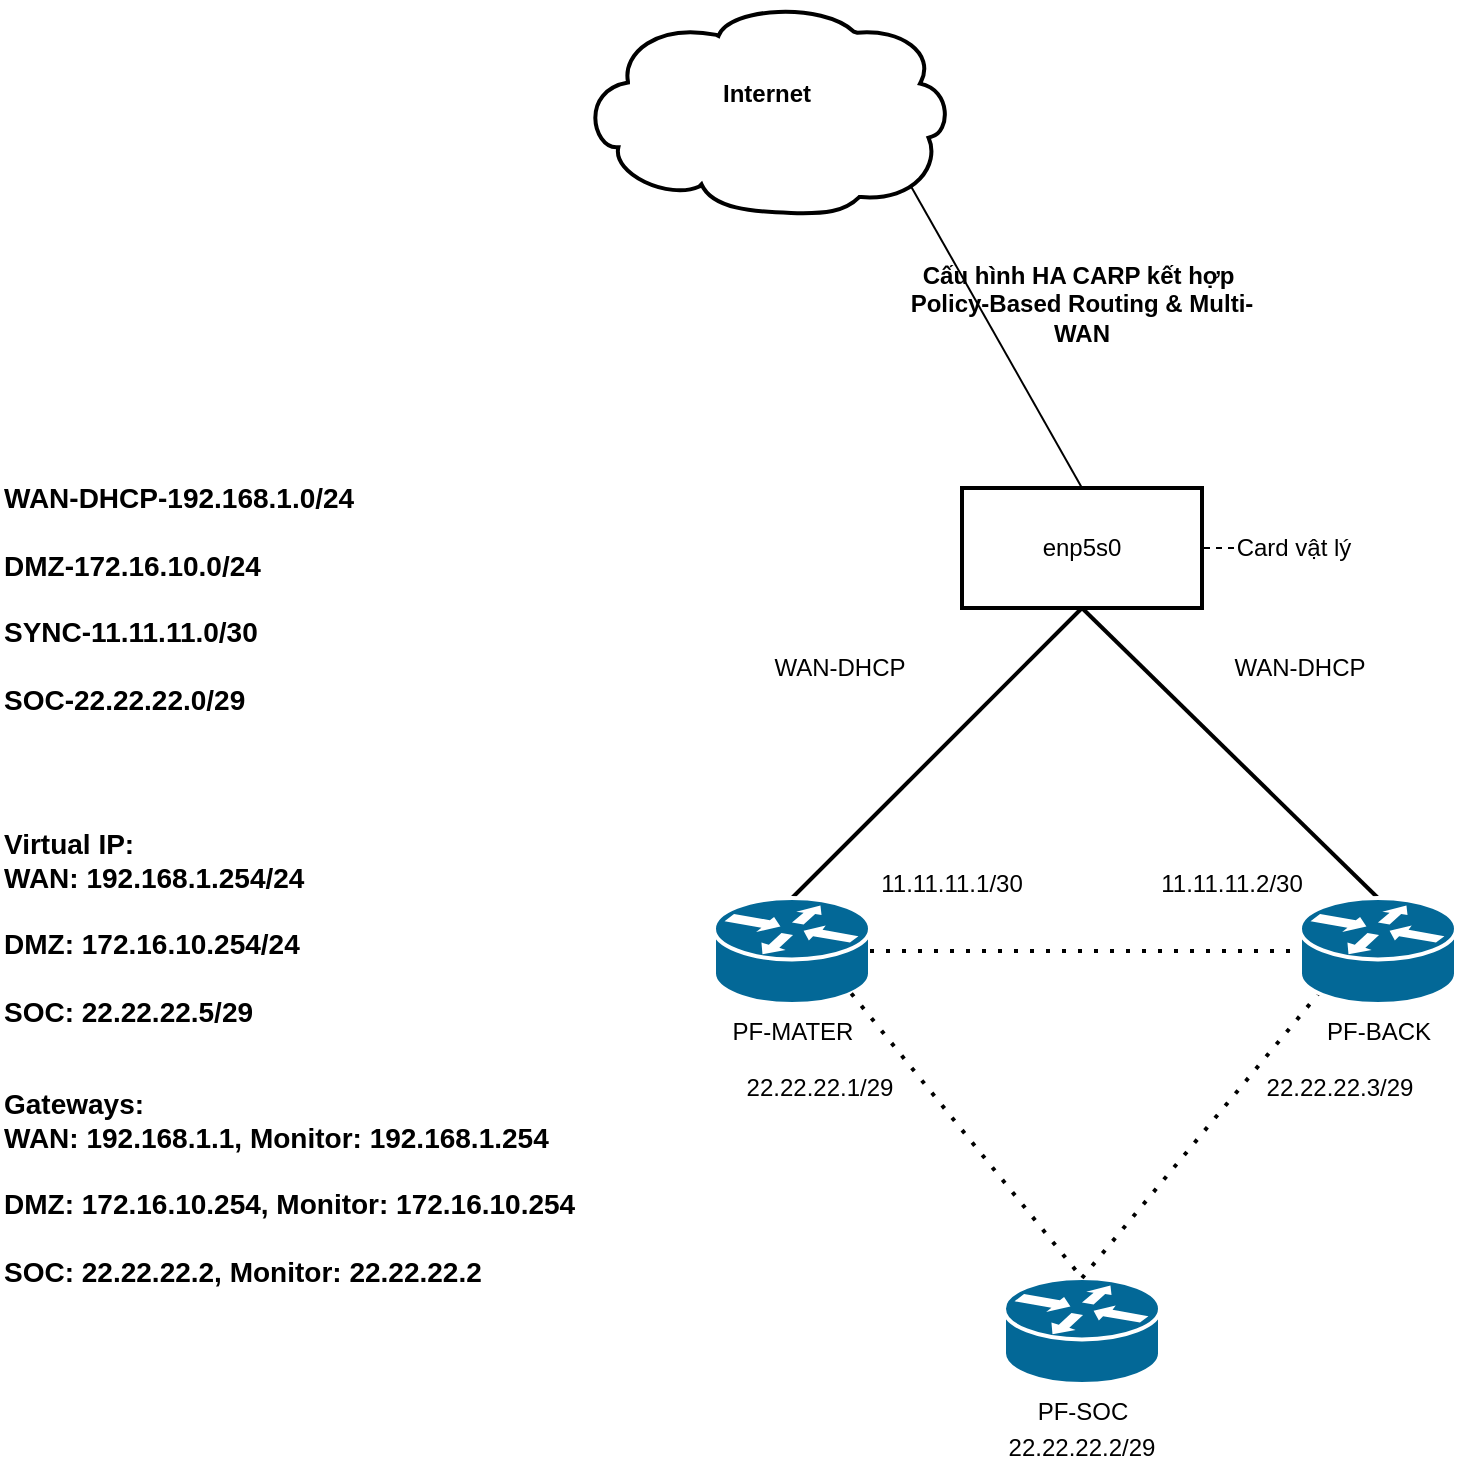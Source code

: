 <mxfile version="27.1.3">
  <diagram name="Trang-1" id="y71gIVKSMgTk70VA-sXu">
    <mxGraphModel dx="1426" dy="759" grid="1" gridSize="10" guides="1" tooltips="1" connect="1" arrows="1" fold="1" page="1" pageScale="1" pageWidth="827" pageHeight="1169" math="0" shadow="0">
      <root>
        <mxCell id="0" />
        <mxCell id="1" parent="0" />
        <mxCell id="UHD8-62cej7GR82FmaJd-1" value="&#xa;Internet&#xa;&#xa;" style="shape=mxgraph.cisco.storage.cloud;sketch=0;html=1;pointerEvents=1;dashed=0;strokeWidth=2;verticalLabelPosition=middle;verticalAlign=middle;align=center;outlineConnect=0;labelPosition=center;fontStyle=1" vertex="1" parent="1">
          <mxGeometry x="310" y="90" width="186" height="106" as="geometry" />
        </mxCell>
        <mxCell id="UHD8-62cej7GR82FmaJd-2" value="" style="endArrow=none;html=1;rounded=0;exitX=0.5;exitY=0;exitDx=0;exitDy=0;entryX=0.89;entryY=0.87;entryDx=0;entryDy=0;entryPerimeter=0;" edge="1" parent="1" source="UHD8-62cej7GR82FmaJd-3" target="UHD8-62cej7GR82FmaJd-1">
          <mxGeometry width="50" height="50" relative="1" as="geometry">
            <mxPoint x="515" y="268" as="sourcePoint" />
            <mxPoint x="312.54" y="80.22" as="targetPoint" />
          </mxGeometry>
        </mxCell>
        <mxCell id="UHD8-62cej7GR82FmaJd-3" value="enp5s0" style="rounded=0;whiteSpace=wrap;html=1;strokeWidth=2;" vertex="1" parent="1">
          <mxGeometry x="501" y="333" width="120" height="60" as="geometry" />
        </mxCell>
        <mxCell id="UHD8-62cej7GR82FmaJd-4" value="Card vật lý" style="text;html=1;align=center;verticalAlign=middle;whiteSpace=wrap;rounded=0;" vertex="1" parent="1">
          <mxGeometry x="637" y="348" width="60" height="30" as="geometry" />
        </mxCell>
        <mxCell id="UHD8-62cej7GR82FmaJd-5" value="" style="endArrow=none;dashed=1;html=1;rounded=0;entryX=1;entryY=0.5;entryDx=0;entryDy=0;exitX=0;exitY=0.5;exitDx=0;exitDy=0;" edge="1" parent="1" source="UHD8-62cej7GR82FmaJd-4" target="UHD8-62cej7GR82FmaJd-3">
          <mxGeometry width="50" height="50" relative="1" as="geometry">
            <mxPoint x="315" y="348" as="sourcePoint" />
            <mxPoint x="365" y="298" as="targetPoint" />
          </mxGeometry>
        </mxCell>
        <mxCell id="UHD8-62cej7GR82FmaJd-6" value="" style="endArrow=none;html=1;rounded=0;entryX=0.5;entryY=1;entryDx=0;entryDy=0;exitX=0.5;exitY=0;exitDx=0;exitDy=0;exitPerimeter=0;strokeWidth=2;" edge="1" parent="1" source="UHD8-62cej7GR82FmaJd-14" target="UHD8-62cej7GR82FmaJd-3">
          <mxGeometry width="50" height="50" relative="1" as="geometry">
            <mxPoint x="329" y="458" as="sourcePoint" />
            <mxPoint x="570" y="458" as="targetPoint" />
          </mxGeometry>
        </mxCell>
        <mxCell id="UHD8-62cej7GR82FmaJd-7" value="WAN-DHCP" style="text;html=1;align=center;verticalAlign=middle;whiteSpace=wrap;rounded=0;" vertex="1" parent="1">
          <mxGeometry x="400" y="408" width="80" height="30" as="geometry" />
        </mxCell>
        <mxCell id="UHD8-62cej7GR82FmaJd-8" value="WAN-DHCP" style="text;html=1;align=center;verticalAlign=middle;whiteSpace=wrap;rounded=0;" vertex="1" parent="1">
          <mxGeometry x="630" y="408" width="80" height="30" as="geometry" />
        </mxCell>
        <mxCell id="UHD8-62cej7GR82FmaJd-9" value="" style="endArrow=none;html=1;rounded=0;entryX=0.5;entryY=1;entryDx=0;entryDy=0;exitX=0.5;exitY=0;exitDx=0;exitDy=0;exitPerimeter=0;strokeWidth=2;" edge="1" parent="1" source="UHD8-62cej7GR82FmaJd-15" target="UHD8-62cej7GR82FmaJd-3">
          <mxGeometry width="50" height="50" relative="1" as="geometry">
            <mxPoint x="719" y="436.5" as="sourcePoint" />
            <mxPoint x="649" y="328" as="targetPoint" />
          </mxGeometry>
        </mxCell>
        <mxCell id="UHD8-62cej7GR82FmaJd-10" value="PF-SOC" style="shape=mxgraph.cisco.routers.router;sketch=0;html=1;pointerEvents=1;dashed=0;fillColor=#036897;strokeColor=#ffffff;strokeWidth=2;verticalLabelPosition=bottom;verticalAlign=top;align=center;outlineConnect=0;" vertex="1" parent="1">
          <mxGeometry x="522" y="728" width="78" height="53" as="geometry" />
        </mxCell>
        <mxCell id="UHD8-62cej7GR82FmaJd-11" value="22.22.22.2/29" style="text;html=1;align=center;verticalAlign=middle;whiteSpace=wrap;rounded=0;" vertex="1" parent="1">
          <mxGeometry x="531" y="798" width="60" height="30" as="geometry" />
        </mxCell>
        <mxCell id="UHD8-62cej7GR82FmaJd-12" value="" style="endArrow=none;dashed=1;html=1;dashPattern=1 3;strokeWidth=2;rounded=0;exitX=0.5;exitY=0;exitDx=0;exitDy=0;exitPerimeter=0;entryX=0.12;entryY=0.9;entryDx=0;entryDy=0;entryPerimeter=0;" edge="1" parent="1" source="UHD8-62cej7GR82FmaJd-10" target="UHD8-62cej7GR82FmaJd-15">
          <mxGeometry width="50" height="50" relative="1" as="geometry">
            <mxPoint x="630" y="518" as="sourcePoint" />
            <mxPoint x="719" y="489.5" as="targetPoint" />
          </mxGeometry>
        </mxCell>
        <mxCell id="UHD8-62cej7GR82FmaJd-13" value="&lt;div&gt;&lt;span&gt;WAN-DHCP-192.168.1.0/24&lt;/span&gt;&lt;/div&gt;&lt;div&gt;&lt;span&gt;&lt;br&gt;&lt;/span&gt;&lt;/div&gt;&lt;div&gt;&lt;span&gt;DMZ-172.16.10.0/24&lt;/span&gt;&lt;/div&gt;&lt;div&gt;&lt;span&gt;&lt;br&gt;&lt;/span&gt;&lt;/div&gt;&lt;div&gt;&lt;span&gt;SYNC-11.11.11.0/30&lt;/span&gt;&lt;/div&gt;&lt;div&gt;&lt;br&gt;&lt;/div&gt;&lt;div&gt;SOC-22.22.22.0/29&lt;/div&gt;&lt;div&gt;&lt;span&gt;&lt;br&gt;&lt;/span&gt;&lt;/div&gt;" style="text;html=1;align=left;verticalAlign=top;whiteSpace=wrap;rounded=0;fontStyle=1;labelPosition=center;verticalLabelPosition=middle;fontSize=14;" vertex="1" parent="1">
          <mxGeometry x="20" y="323" width="220" height="150" as="geometry" />
        </mxCell>
        <mxCell id="UHD8-62cej7GR82FmaJd-14" value="&lt;div&gt;PF-MATER&lt;/div&gt;" style="shape=mxgraph.cisco.routers.router;sketch=0;html=1;pointerEvents=1;dashed=0;fillColor=#036897;strokeColor=#ffffff;strokeWidth=2;verticalLabelPosition=bottom;verticalAlign=top;align=center;outlineConnect=0;" vertex="1" parent="1">
          <mxGeometry x="377" y="538" width="78" height="53" as="geometry" />
        </mxCell>
        <mxCell id="UHD8-62cej7GR82FmaJd-15" value="PF-BACK" style="shape=mxgraph.cisco.routers.router;sketch=0;html=1;pointerEvents=1;dashed=0;fillColor=#036897;strokeColor=#ffffff;strokeWidth=2;verticalLabelPosition=bottom;verticalAlign=top;align=center;outlineConnect=0;" vertex="1" parent="1">
          <mxGeometry x="670" y="538" width="78" height="53" as="geometry" />
        </mxCell>
        <mxCell id="UHD8-62cej7GR82FmaJd-16" value="22.22.22.1/29" style="text;html=1;align=center;verticalAlign=middle;whiteSpace=wrap;rounded=0;" vertex="1" parent="1">
          <mxGeometry x="400" y="618" width="60" height="30" as="geometry" />
        </mxCell>
        <mxCell id="UHD8-62cej7GR82FmaJd-17" value="&lt;div&gt;22.22.22.3/29&lt;/div&gt;" style="text;html=1;align=center;verticalAlign=middle;whiteSpace=wrap;rounded=0;" vertex="1" parent="1">
          <mxGeometry x="660" y="618" width="60" height="30" as="geometry" />
        </mxCell>
        <mxCell id="UHD8-62cej7GR82FmaJd-18" value="" style="endArrow=none;dashed=1;html=1;dashPattern=1 3;strokeWidth=2;rounded=0;exitX=1;exitY=0.5;exitDx=0;exitDy=0;exitPerimeter=0;entryX=0;entryY=0.5;entryDx=0;entryDy=0;entryPerimeter=0;" edge="1" parent="1" source="UHD8-62cej7GR82FmaJd-14" target="UHD8-62cej7GR82FmaJd-15">
          <mxGeometry width="50" height="50" relative="1" as="geometry">
            <mxPoint x="510" y="568" as="sourcePoint" />
            <mxPoint x="560" y="518" as="targetPoint" />
          </mxGeometry>
        </mxCell>
        <mxCell id="UHD8-62cej7GR82FmaJd-19" value="" style="endArrow=none;dashed=1;html=1;dashPattern=1 3;strokeWidth=2;rounded=0;exitX=0.88;exitY=0.9;exitDx=0;exitDy=0;exitPerimeter=0;entryX=0.5;entryY=0;entryDx=0;entryDy=0;entryPerimeter=0;" edge="1" parent="1" source="UHD8-62cej7GR82FmaJd-14" target="UHD8-62cej7GR82FmaJd-10">
          <mxGeometry width="50" height="50" relative="1" as="geometry">
            <mxPoint x="510" y="568" as="sourcePoint" />
            <mxPoint x="560" y="518" as="targetPoint" />
          </mxGeometry>
        </mxCell>
        <mxCell id="UHD8-62cej7GR82FmaJd-20" value="&lt;div&gt;11.11.11.1/30&lt;/div&gt;" style="text;html=1;align=center;verticalAlign=middle;whiteSpace=wrap;rounded=0;" vertex="1" parent="1">
          <mxGeometry x="462" y="516" width="68" height="30" as="geometry" />
        </mxCell>
        <mxCell id="UHD8-62cej7GR82FmaJd-21" value="&lt;div&gt;11.11.11.2/30&lt;/div&gt;" style="text;html=1;align=center;verticalAlign=middle;whiteSpace=wrap;rounded=0;" vertex="1" parent="1">
          <mxGeometry x="602" y="516" width="68" height="30" as="geometry" />
        </mxCell>
        <mxCell id="UHD8-62cej7GR82FmaJd-22" value="&lt;div&gt;Cấu hình HA CARP kết hợp&amp;nbsp;&lt;/div&gt;Policy-Based Routing &amp;amp; Multi-WAN" style="text;html=1;align=center;verticalAlign=middle;whiteSpace=wrap;rounded=0;fontStyle=1" vertex="1" parent="1">
          <mxGeometry x="467" y="196" width="188" height="90" as="geometry" />
        </mxCell>
        <mxCell id="UHD8-62cej7GR82FmaJd-23" value="&lt;div&gt;&lt;span&gt;Virtual IP:&lt;/span&gt;&lt;/div&gt;&lt;div&gt;&lt;span&gt;WAN: 192.168.1.254/24&lt;/span&gt;&lt;/div&gt;&lt;div&gt;&lt;span&gt;&lt;br&gt;&lt;/span&gt;&lt;/div&gt;&lt;div&gt;&lt;span&gt;DMZ: 172.16.10.254/24&lt;/span&gt;&lt;/div&gt;&lt;div&gt;&lt;span&gt;&lt;br&gt;&lt;/span&gt;&lt;/div&gt;&lt;div&gt;SOC: 22.22.22.5/29&lt;/div&gt;&lt;div&gt;&lt;span&gt;&lt;br&gt;&lt;/span&gt;&lt;/div&gt;" style="text;html=1;align=left;verticalAlign=top;whiteSpace=wrap;rounded=0;fontStyle=1;labelPosition=center;verticalLabelPosition=middle;fontSize=14;" vertex="1" parent="1">
          <mxGeometry x="20" y="496" width="220" height="150" as="geometry" />
        </mxCell>
        <mxCell id="UHD8-62cej7GR82FmaJd-24" value="&lt;div&gt;&lt;span&gt;Gateways:&lt;/span&gt;&lt;/div&gt;&lt;div&gt;&lt;span&gt;WAN: 192.168.1.1, Monitor: 192.168.1.254&lt;/span&gt;&lt;/div&gt;&lt;div&gt;&lt;span&gt;&lt;br&gt;&lt;/span&gt;&lt;/div&gt;&lt;div&gt;&lt;span&gt;DMZ: 172.16.10.254, Monitor: 172.16.10.254&lt;/span&gt;&lt;/div&gt;&lt;div&gt;&lt;span&gt;&lt;br&gt;&lt;/span&gt;&lt;/div&gt;&lt;div&gt;SOC: 22.22.22.2, Monitor: 22.22.22.2&lt;/div&gt;&lt;div&gt;&lt;span&gt;&lt;br&gt;&lt;/span&gt;&lt;/div&gt;" style="text;html=1;align=left;verticalAlign=top;whiteSpace=wrap;rounded=0;fontStyle=1;labelPosition=center;verticalLabelPosition=middle;fontSize=14;" vertex="1" parent="1">
          <mxGeometry x="20" y="626" width="310" height="150" as="geometry" />
        </mxCell>
      </root>
    </mxGraphModel>
  </diagram>
</mxfile>
